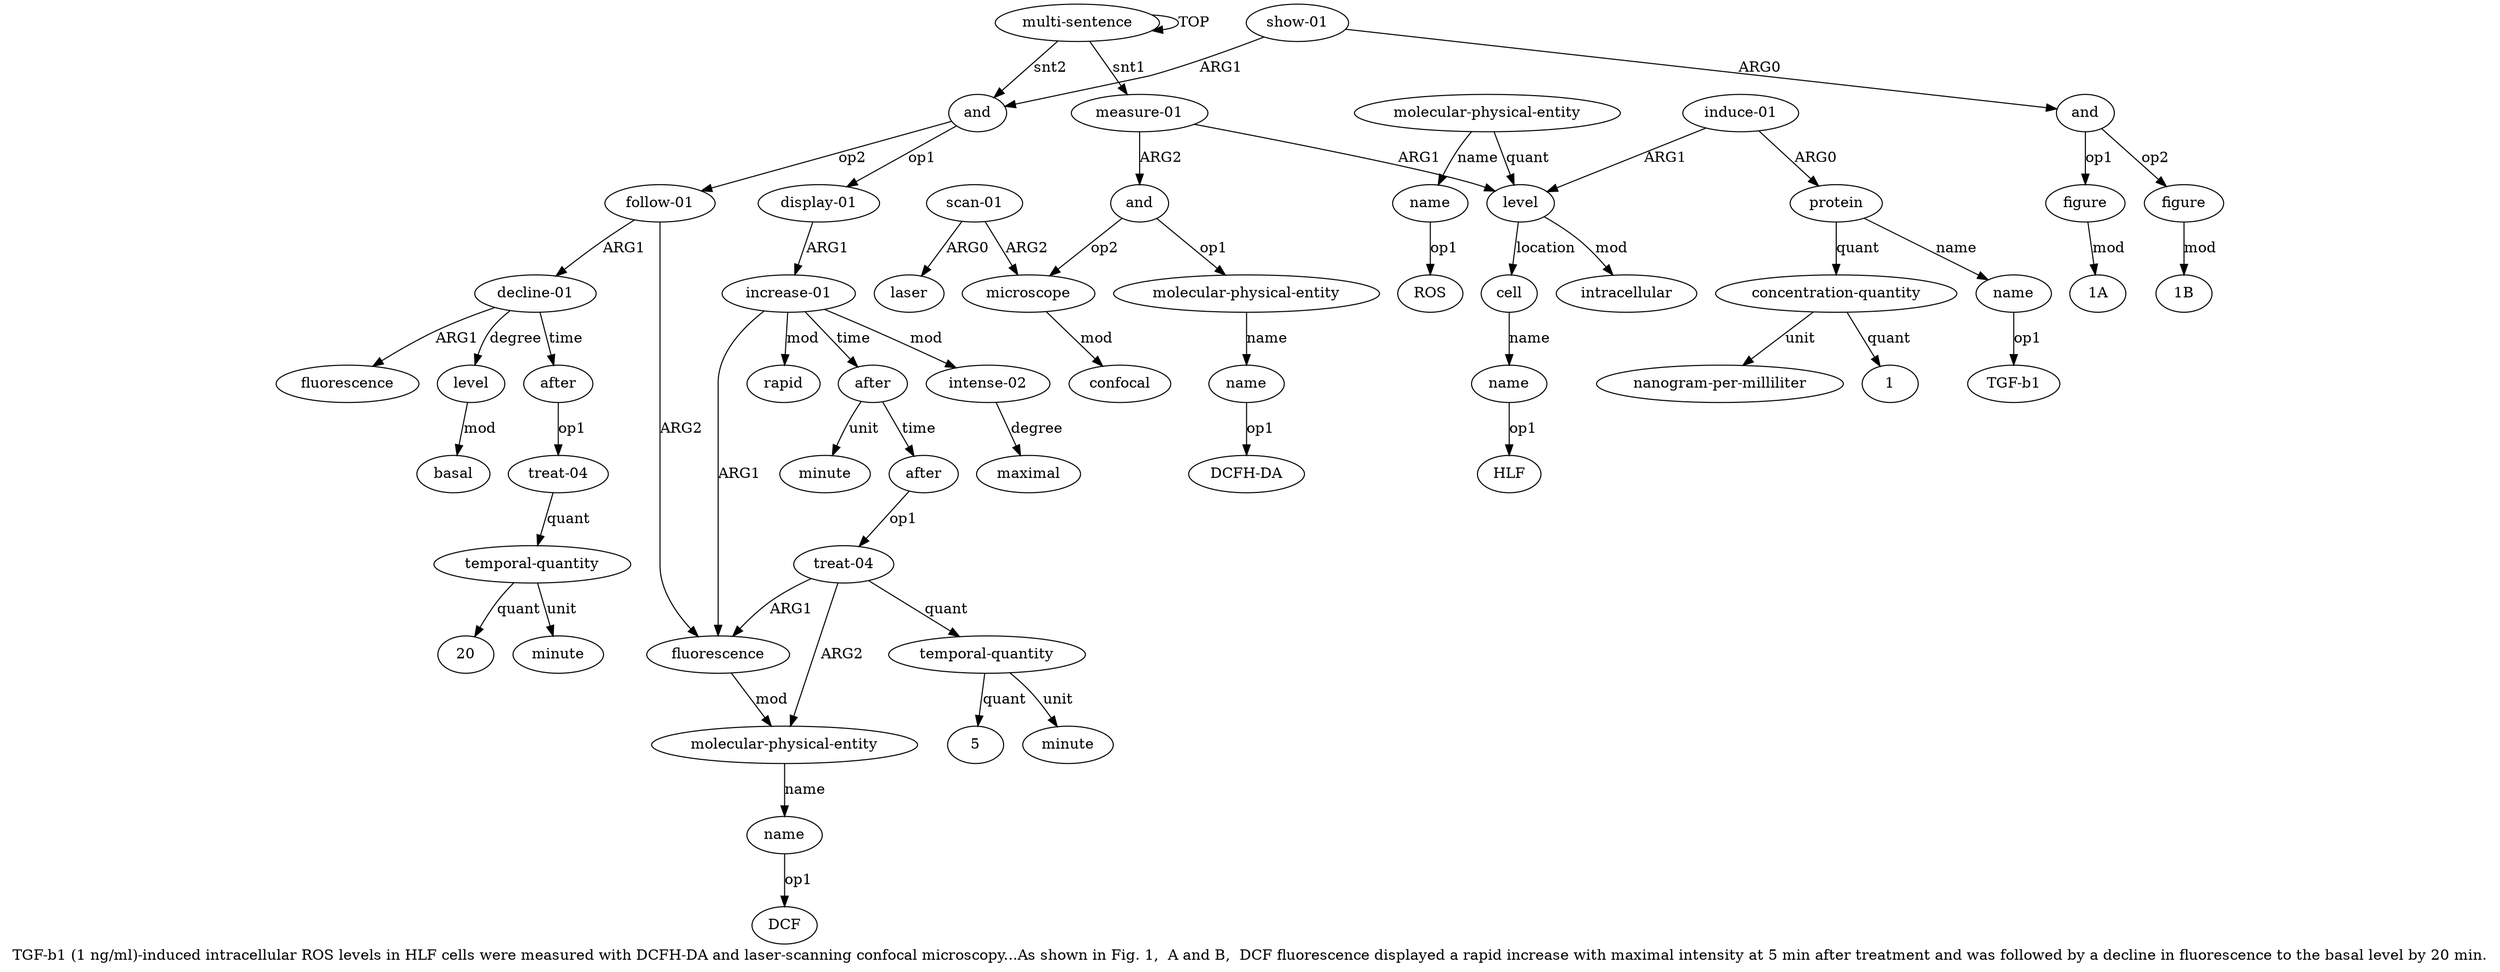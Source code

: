 digraph  {
	graph [label="TGF-b1 (1 ng/ml)-induced intracellular ROS levels in HLF cells were measured with DCFH-DA and laser-scanning confocal microscopy...As \
shown in Fig. 1,  A and B,  DCF fluorescence displayed a rapid increase with maximal intensity at 5 min after treatment and was \
followed by a decline in fluorescence to the basal level by 20 min."];
	node [label="\N"];
	a20	 [color=black,
		gold_ind=20,
		gold_label=and,
		label=and,
		test_ind=20,
		test_label=and];
	a21	 [color=black,
		gold_ind=21,
		gold_label="display-01",
		label="display-01",
		test_ind=21,
		test_label="display-01"];
	a20 -> a21 [key=0,
	color=black,
	gold_label=op1,
	label=op1,
	test_label=op1];
a35 [color=black,
	gold_ind=35,
	gold_label="follow-01",
	label="follow-01",
	test_ind=35,
	test_label="follow-01"];
a20 -> a35 [key=0,
color=black,
gold_label=op2,
label=op2,
test_label=op2];
a22 [color=black,
gold_ind=22,
gold_label="increase-01",
label="increase-01",
test_ind=22,
test_label="increase-01"];
a21 -> a22 [key=0,
color=black,
gold_label=ARG1,
label=ARG1,
test_label=ARG1];
a23 [color=black,
gold_ind=23,
gold_label=fluorescence,
label=fluorescence,
test_ind=23,
test_label=fluorescence];
a22 -> a23 [key=0,
color=black,
gold_label=ARG1,
label=ARG1,
test_label=ARG1];
a26 [color=black,
gold_ind=26,
gold_label=rapid,
label=rapid,
test_ind=26,
test_label=rapid];
a22 -> a26 [key=0,
color=black,
gold_label=mod,
label=mod,
test_label=mod];
a27 [color=black,
gold_ind=27,
gold_label="intense-02",
label="intense-02",
test_ind=27,
test_label="intense-02"];
a22 -> a27 [key=0,
color=black,
gold_label=mod,
label=mod,
test_label=mod];
a29 [color=black,
gold_ind=29,
gold_label=after,
label=after,
test_ind=29,
test_label=after];
a22 -> a29 [key=0,
color=black,
gold_label=time,
label=time,
test_label=time];
a24 [color=black,
gold_ind=24,
gold_label="molecular-physical-entity",
label="molecular-physical-entity",
test_ind=24,
test_label="molecular-physical-entity"];
a23 -> a24 [key=0,
color=black,
gold_label=mod,
label=mod,
test_label=mod];
a25 [color=black,
gold_ind=25,
gold_label=name,
label=name,
test_ind=25,
test_label=name];
a24 -> a25 [key=0,
color=black,
gold_label=name,
label=name,
test_label=name];
"a25 DCF" [color=black,
gold_ind=-1,
gold_label=DCF,
label=DCF,
test_ind=-1,
test_label=DCF];
a25 -> "a25 DCF" [key=0,
color=black,
gold_label=op1,
label=op1,
test_label=op1];
a28 [color=black,
gold_ind=28,
gold_label=maximal,
label=maximal,
test_ind=28,
test_label=maximal];
a27 -> a28 [key=0,
color=black,
gold_label=degree,
label=degree,
test_label=degree];
a31 [color=black,
gold_ind=31,
gold_label=after,
label=after,
test_ind=31,
test_label=after];
a29 -> a31 [key=0,
color=black,
gold_label=time,
label=time,
test_label=time];
a30 [color=black,
gold_ind=30,
gold_label=minute,
label=minute,
test_ind=30,
test_label=minute];
a29 -> a30 [key=0,
color=black,
gold_label=unit,
label=unit,
test_label=unit];
"a33 5" [color=black,
gold_ind=-1,
gold_label=5,
label=5,
test_ind=-1,
test_label=5];
a32 [color=black,
gold_ind=32,
gold_label="treat-04",
label="treat-04",
test_ind=32,
test_label="treat-04"];
a31 -> a32 [key=0,
color=black,
gold_label=op1,
label=op1,
test_label=op1];
"a6 HLF" [color=black,
gold_ind=-1,
gold_label=HLF,
label=HLF,
test_ind=-1,
test_label=HLF];
a37 [color=black,
gold_ind=37,
gold_label=fluorescence,
label=fluorescence,
test_ind=37,
test_label=fluorescence];
a36 [color=black,
gold_ind=36,
gold_label="decline-01",
label="decline-01",
test_ind=36,
test_label="decline-01"];
a36 -> a37 [key=0,
color=black,
gold_label=ARG1,
label=ARG1,
test_label=ARG1];
a38 [color=black,
gold_ind=38,
gold_label=level,
label=level,
test_ind=38,
test_label=level];
a36 -> a38 [key=0,
color=black,
gold_label=degree,
label=degree,
test_label=degree];
a40 [color=black,
gold_ind=40,
gold_label=after,
label=after,
test_ind=40,
test_label=after];
a36 -> a40 [key=0,
color=black,
gold_label=time,
label=time,
test_label=time];
a33 [color=black,
gold_ind=33,
gold_label="temporal-quantity",
label="temporal-quantity",
test_ind=33,
test_label="temporal-quantity"];
a33 -> "a33 5" [key=0,
color=black,
gold_label=quant,
label=quant,
test_label=quant];
a34 [color=black,
gold_ind=34,
gold_label=minute,
label=minute,
test_ind=34,
test_label=minute];
a33 -> a34 [key=0,
color=black,
gold_label=unit,
label=unit,
test_label=unit];
a35 -> a23 [key=0,
color=black,
gold_label=ARG2,
label=ARG2,
test_label=ARG2];
a35 -> a36 [key=0,
color=black,
gold_label=ARG1,
label=ARG1,
test_label=ARG1];
"a15 DCFH-DA" [color=black,
gold_ind=-1,
gold_label="DCFH-DA",
label="DCFH-DA",
test_ind=-1,
test_label="DCFH-DA"];
"a42 20" [color=black,
gold_ind=-1,
gold_label=20,
label=20,
test_ind=-1,
test_label=20];
"a10 TGF-b1" [color=black,
gold_ind=-1,
gold_label="TGF-b1",
label="TGF-b1",
test_ind=-1,
test_label="TGF-b1"];
a32 -> a23 [key=0,
color=black,
gold_label=ARG1,
label=ARG1,
test_label=ARG1];
a32 -> a24 [key=0,
color=black,
gold_label=ARG2,
label=ARG2,
test_label=ARG2];
a32 -> a33 [key=0,
color=black,
gold_label=quant,
label=quant,
test_label=quant];
a15 [color=black,
gold_ind=15,
gold_label=name,
label=name,
test_ind=15,
test_label=name];
a15 -> "a15 DCFH-DA" [key=0,
color=black,
gold_label=op1,
label=op1,
test_label=op1];
a14 [color=black,
gold_ind=14,
gold_label="molecular-physical-entity",
label="molecular-physical-entity",
test_ind=14,
test_label="molecular-physical-entity"];
a14 -> a15 [key=0,
color=black,
gold_label=name,
label=name,
test_label=name];
a17 [color=black,
gold_ind=17,
gold_label=confocal,
label=confocal,
test_ind=17,
test_label=confocal];
a16 [color=black,
gold_ind=16,
gold_label=microscope,
label=microscope,
test_ind=16,
test_label=microscope];
a16 -> a17 [key=0,
color=black,
gold_label=mod,
label=mod,
test_label=mod];
a11 [color=black,
gold_ind=11,
gold_label="concentration-quantity",
label="concentration-quantity",
test_ind=11,
test_label="concentration-quantity"];
a12 [color=black,
gold_ind=12,
gold_label="nanogram-per-milliliter",
label="nanogram-per-milliliter",
test_ind=12,
test_label="nanogram-per-milliliter"];
a11 -> a12 [key=0,
color=black,
gold_label=unit,
label=unit,
test_label=unit];
"a11 1" [color=black,
gold_ind=-1,
gold_label=1,
label=1,
test_ind=-1,
test_label=1];
a11 -> "a11 1" [key=0,
color=black,
gold_label=quant,
label=quant,
test_label=quant];
a10 [color=black,
gold_ind=10,
gold_label=name,
label=name,
test_ind=10,
test_label=name];
a10 -> "a10 TGF-b1" [key=0,
color=black,
gold_label=op1,
label=op1,
test_label=op1];
a13 [color=black,
gold_ind=13,
gold_label=and,
label=and,
test_ind=13,
test_label=and];
a13 -> a14 [key=0,
color=black,
gold_label=op1,
label=op1,
test_label=op1];
a13 -> a16 [key=0,
color=black,
gold_label=op2,
label=op2,
test_label=op2];
"a46 1A" [color=black,
gold_ind=-1,
gold_label="1A",
label="1A",
test_ind=-1,
test_label="1A"];
a39 [color=black,
gold_ind=39,
gold_label=basal,
label=basal,
test_ind=39,
test_label=basal];
a38 -> a39 [key=0,
color=black,
gold_label=mod,
label=mod,
test_label=mod];
a19 [color=black,
gold_ind=19,
gold_label=laser,
label=laser,
test_ind=19,
test_label=laser];
a18 [color=black,
gold_ind=18,
gold_label="scan-01",
label="scan-01",
test_ind=18,
test_label="scan-01"];
a18 -> a16 [key=0,
color=black,
gold_label=ARG2,
label=ARG2,
test_label=ARG2];
a18 -> a19 [key=0,
color=black,
gold_label=ARG0,
label=ARG0,
test_label=ARG0];
a1 [color=black,
gold_ind=1,
gold_label="measure-01",
label="measure-01",
test_ind=1,
test_label="measure-01"];
a1 -> a13 [key=0,
color=black,
gold_label=ARG2,
label=ARG2,
test_label=ARG2];
a2 [color=black,
gold_ind=2,
gold_label=level,
label=level,
test_ind=2,
test_label=level];
a1 -> a2 [key=0,
color=black,
gold_label=ARG1,
label=ARG1,
test_label=ARG1];
a0 [color=black,
gold_ind=0,
gold_label="multi-sentence",
label="multi-sentence",
test_ind=0,
test_label="multi-sentence"];
a0 -> a20 [key=0,
color=black,
gold_label=snt2,
label=snt2,
test_label=snt2];
a0 -> a1 [key=0,
color=black,
gold_label=snt1,
label=snt1,
test_label=snt1];
a0 -> a0 [key=0,
color=black,
gold_label=TOP,
label=TOP,
test_label=TOP];
a3 [color=black,
gold_ind=3,
gold_label="molecular-physical-entity",
label="molecular-physical-entity",
test_ind=3,
test_label="molecular-physical-entity"];
a3 -> a2 [key=0,
color=black,
gold_label=quant,
label=quant,
test_label=quant];
a4 [color=black,
gold_ind=4,
gold_label=name,
label=name,
test_ind=4,
test_label=name];
a3 -> a4 [key=0,
color=black,
gold_label=name,
label=name,
test_label=name];
a5 [color=black,
gold_ind=5,
gold_label=cell,
label=cell,
test_ind=5,
test_label=cell];
a2 -> a5 [key=0,
color=black,
gold_label=location,
label=location,
test_label=location];
a7 [color=black,
gold_ind=7,
gold_label=intracellular,
label=intracellular,
test_ind=7,
test_label=intracellular];
a2 -> a7 [key=0,
color=black,
gold_label=mod,
label=mod,
test_label=mod];
a6 [color=black,
gold_ind=6,
gold_label=name,
label=name,
test_ind=6,
test_label=name];
a5 -> a6 [key=0,
color=black,
gold_label=name,
label=name,
test_label=name];
"a4 ROS" [color=black,
gold_ind=-1,
gold_label=ROS,
label=ROS,
test_ind=-1,
test_label=ROS];
a4 -> "a4 ROS" [key=0,
color=black,
gold_label=op1,
label=op1,
test_label=op1];
a6 -> "a6 HLF" [key=0,
color=black,
gold_label=op1,
label=op1,
test_label=op1];
a9 [color=black,
gold_ind=9,
gold_label=protein,
label=protein,
test_ind=9,
test_label=protein];
a9 -> a11 [key=0,
color=black,
gold_label=quant,
label=quant,
test_label=quant];
a9 -> a10 [key=0,
color=black,
gold_label=name,
label=name,
test_label=name];
a8 [color=black,
gold_ind=8,
gold_label="induce-01",
label="induce-01",
test_ind=8,
test_label="induce-01"];
a8 -> a2 [key=0,
color=black,
gold_label=ARG1,
label=ARG1,
test_label=ARG1];
a8 -> a9 [key=0,
color=black,
gold_label=ARG0,
label=ARG0,
test_label=ARG0];
"a47 1B" [color=black,
gold_ind=-1,
gold_label="1B",
label="1B",
test_ind=-1,
test_label="1B"];
a46 [color=black,
gold_ind=46,
gold_label=figure,
label=figure,
test_ind=46,
test_label=figure];
a46 -> "a46 1A" [key=0,
color=black,
gold_label=mod,
label=mod,
test_label=mod];
a47 [color=black,
gold_ind=47,
gold_label=figure,
label=figure,
test_ind=47,
test_label=figure];
a47 -> "a47 1B" [key=0,
color=black,
gold_label=mod,
label=mod,
test_label=mod];
a44 [color=black,
gold_ind=44,
gold_label="show-01",
label="show-01",
test_ind=44,
test_label="show-01"];
a44 -> a20 [key=0,
color=black,
gold_label=ARG1,
label=ARG1,
test_label=ARG1];
a45 [color=black,
gold_ind=45,
gold_label=and,
label=and,
test_ind=45,
test_label=and];
a44 -> a45 [key=0,
color=black,
gold_label=ARG0,
label=ARG0,
test_label=ARG0];
a45 -> a46 [key=0,
color=black,
gold_label=op1,
label=op1,
test_label=op1];
a45 -> a47 [key=0,
color=black,
gold_label=op2,
label=op2,
test_label=op2];
a42 [color=black,
gold_ind=42,
gold_label="temporal-quantity",
label="temporal-quantity",
test_ind=42,
test_label="temporal-quantity"];
a42 -> "a42 20" [key=0,
color=black,
gold_label=quant,
label=quant,
test_label=quant];
a43 [color=black,
gold_ind=43,
gold_label=minute,
label=minute,
test_ind=43,
test_label=minute];
a42 -> a43 [key=0,
color=black,
gold_label=unit,
label=unit,
test_label=unit];
a41 [color=black,
gold_ind=41,
gold_label="treat-04",
label="treat-04",
test_ind=41,
test_label="treat-04"];
a40 -> a41 [key=0,
color=black,
gold_label=op1,
label=op1,
test_label=op1];
a41 -> a42 [key=0,
color=black,
gold_label=quant,
label=quant,
test_label=quant];
}
